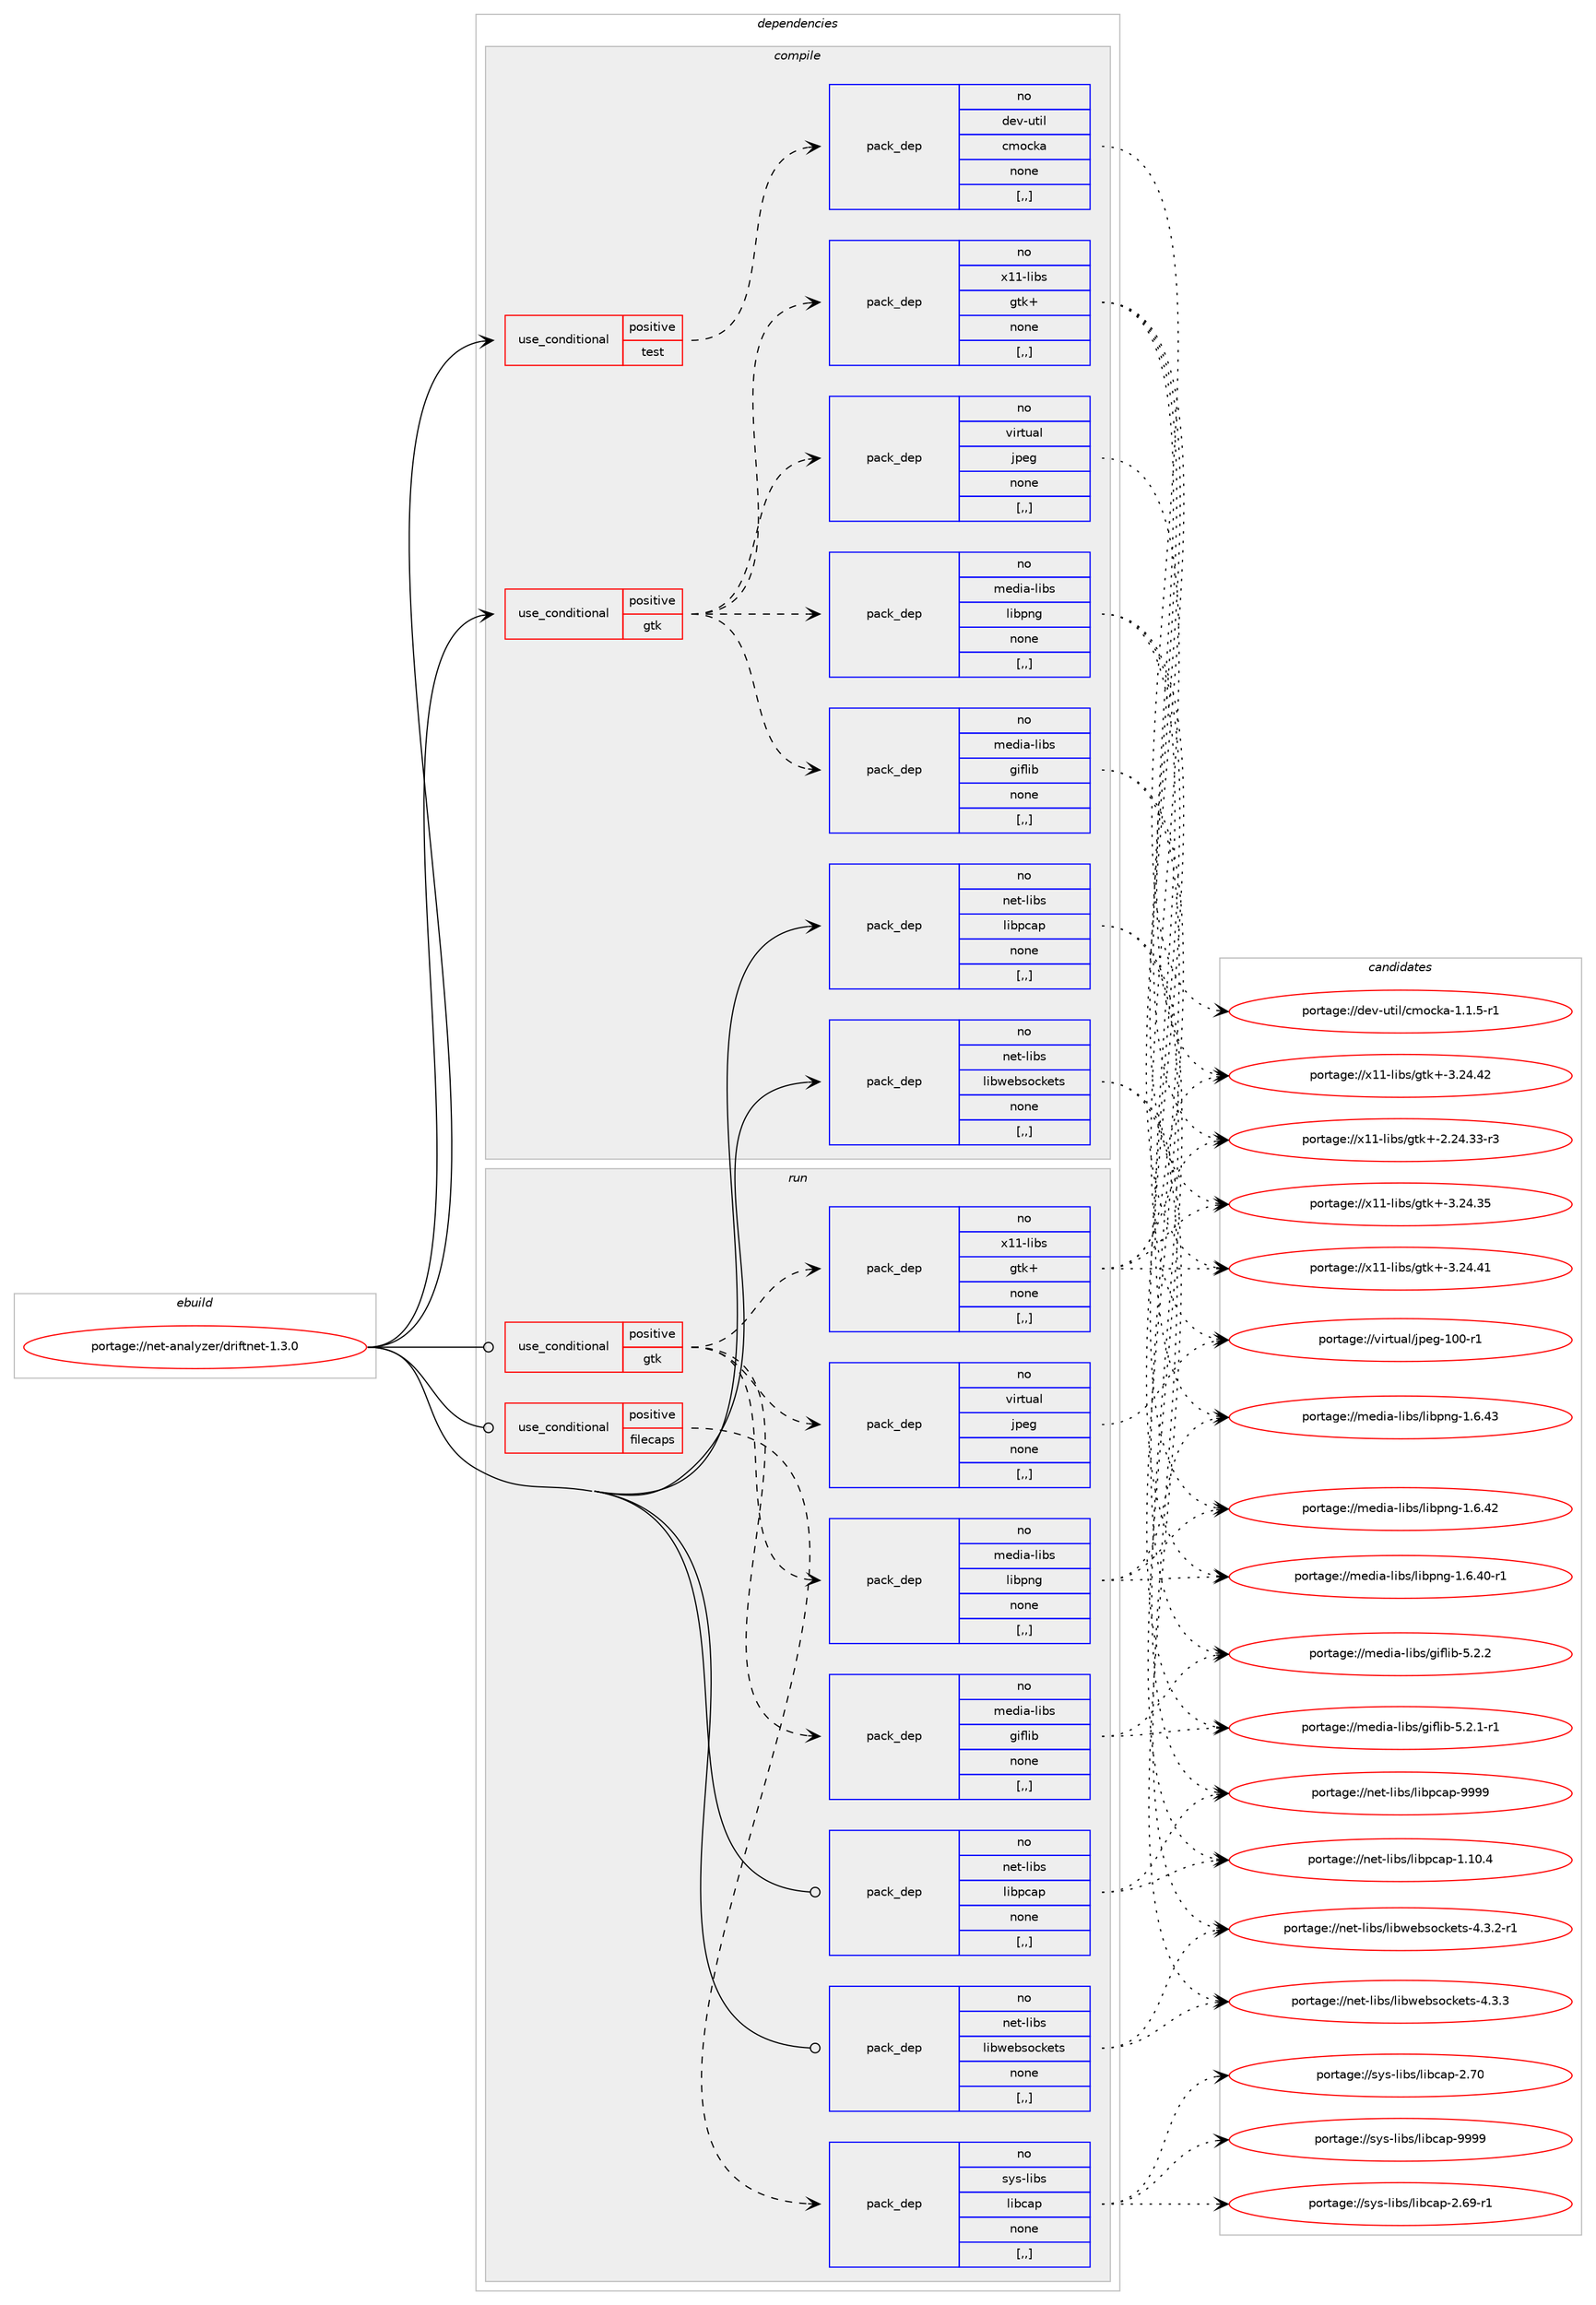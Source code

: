 digraph prolog {

# *************
# Graph options
# *************

newrank=true;
concentrate=true;
compound=true;
graph [rankdir=LR,fontname=Helvetica,fontsize=10,ranksep=1.5];#, ranksep=2.5, nodesep=0.2];
edge  [arrowhead=vee];
node  [fontname=Helvetica,fontsize=10];

# **********
# The ebuild
# **********

subgraph cluster_leftcol {
color=gray;
rank=same;
label=<<i>ebuild</i>>;
id [label="portage://net-analyzer/driftnet-1.3.0", color=red, width=4, href="../net-analyzer/driftnet-1.3.0.svg"];
}

# ****************
# The dependencies
# ****************

subgraph cluster_midcol {
color=gray;
label=<<i>dependencies</i>>;
subgraph cluster_compile {
fillcolor="#eeeeee";
style=filled;
label=<<i>compile</i>>;
subgraph cond84523 {
dependency328760 [label=<<TABLE BORDER="0" CELLBORDER="1" CELLSPACING="0" CELLPADDING="4"><TR><TD ROWSPAN="3" CELLPADDING="10">use_conditional</TD></TR><TR><TD>positive</TD></TR><TR><TD>gtk</TD></TR></TABLE>>, shape=none, color=red];
subgraph pack241742 {
dependency328761 [label=<<TABLE BORDER="0" CELLBORDER="1" CELLSPACING="0" CELLPADDING="4" WIDTH="220"><TR><TD ROWSPAN="6" CELLPADDING="30">pack_dep</TD></TR><TR><TD WIDTH="110">no</TD></TR><TR><TD>media-libs</TD></TR><TR><TD>giflib</TD></TR><TR><TD>none</TD></TR><TR><TD>[,,]</TD></TR></TABLE>>, shape=none, color=blue];
}
dependency328760:e -> dependency328761:w [weight=20,style="dashed",arrowhead="vee"];
subgraph pack241743 {
dependency328762 [label=<<TABLE BORDER="0" CELLBORDER="1" CELLSPACING="0" CELLPADDING="4" WIDTH="220"><TR><TD ROWSPAN="6" CELLPADDING="30">pack_dep</TD></TR><TR><TD WIDTH="110">no</TD></TR><TR><TD>media-libs</TD></TR><TR><TD>libpng</TD></TR><TR><TD>none</TD></TR><TR><TD>[,,]</TD></TR></TABLE>>, shape=none, color=blue];
}
dependency328760:e -> dependency328762:w [weight=20,style="dashed",arrowhead="vee"];
subgraph pack241744 {
dependency328763 [label=<<TABLE BORDER="0" CELLBORDER="1" CELLSPACING="0" CELLPADDING="4" WIDTH="220"><TR><TD ROWSPAN="6" CELLPADDING="30">pack_dep</TD></TR><TR><TD WIDTH="110">no</TD></TR><TR><TD>virtual</TD></TR><TR><TD>jpeg</TD></TR><TR><TD>none</TD></TR><TR><TD>[,,]</TD></TR></TABLE>>, shape=none, color=blue];
}
dependency328760:e -> dependency328763:w [weight=20,style="dashed",arrowhead="vee"];
subgraph pack241745 {
dependency328764 [label=<<TABLE BORDER="0" CELLBORDER="1" CELLSPACING="0" CELLPADDING="4" WIDTH="220"><TR><TD ROWSPAN="6" CELLPADDING="30">pack_dep</TD></TR><TR><TD WIDTH="110">no</TD></TR><TR><TD>x11-libs</TD></TR><TR><TD>gtk+</TD></TR><TR><TD>none</TD></TR><TR><TD>[,,]</TD></TR></TABLE>>, shape=none, color=blue];
}
dependency328760:e -> dependency328764:w [weight=20,style="dashed",arrowhead="vee"];
}
id:e -> dependency328760:w [weight=20,style="solid",arrowhead="vee"];
subgraph cond84524 {
dependency328765 [label=<<TABLE BORDER="0" CELLBORDER="1" CELLSPACING="0" CELLPADDING="4"><TR><TD ROWSPAN="3" CELLPADDING="10">use_conditional</TD></TR><TR><TD>positive</TD></TR><TR><TD>test</TD></TR></TABLE>>, shape=none, color=red];
subgraph pack241746 {
dependency328766 [label=<<TABLE BORDER="0" CELLBORDER="1" CELLSPACING="0" CELLPADDING="4" WIDTH="220"><TR><TD ROWSPAN="6" CELLPADDING="30">pack_dep</TD></TR><TR><TD WIDTH="110">no</TD></TR><TR><TD>dev-util</TD></TR><TR><TD>cmocka</TD></TR><TR><TD>none</TD></TR><TR><TD>[,,]</TD></TR></TABLE>>, shape=none, color=blue];
}
dependency328765:e -> dependency328766:w [weight=20,style="dashed",arrowhead="vee"];
}
id:e -> dependency328765:w [weight=20,style="solid",arrowhead="vee"];
subgraph pack241747 {
dependency328767 [label=<<TABLE BORDER="0" CELLBORDER="1" CELLSPACING="0" CELLPADDING="4" WIDTH="220"><TR><TD ROWSPAN="6" CELLPADDING="30">pack_dep</TD></TR><TR><TD WIDTH="110">no</TD></TR><TR><TD>net-libs</TD></TR><TR><TD>libpcap</TD></TR><TR><TD>none</TD></TR><TR><TD>[,,]</TD></TR></TABLE>>, shape=none, color=blue];
}
id:e -> dependency328767:w [weight=20,style="solid",arrowhead="vee"];
subgraph pack241748 {
dependency328768 [label=<<TABLE BORDER="0" CELLBORDER="1" CELLSPACING="0" CELLPADDING="4" WIDTH="220"><TR><TD ROWSPAN="6" CELLPADDING="30">pack_dep</TD></TR><TR><TD WIDTH="110">no</TD></TR><TR><TD>net-libs</TD></TR><TR><TD>libwebsockets</TD></TR><TR><TD>none</TD></TR><TR><TD>[,,]</TD></TR></TABLE>>, shape=none, color=blue];
}
id:e -> dependency328768:w [weight=20,style="solid",arrowhead="vee"];
}
subgraph cluster_compileandrun {
fillcolor="#eeeeee";
style=filled;
label=<<i>compile and run</i>>;
}
subgraph cluster_run {
fillcolor="#eeeeee";
style=filled;
label=<<i>run</i>>;
subgraph cond84525 {
dependency328769 [label=<<TABLE BORDER="0" CELLBORDER="1" CELLSPACING="0" CELLPADDING="4"><TR><TD ROWSPAN="3" CELLPADDING="10">use_conditional</TD></TR><TR><TD>positive</TD></TR><TR><TD>filecaps</TD></TR></TABLE>>, shape=none, color=red];
subgraph pack241749 {
dependency328770 [label=<<TABLE BORDER="0" CELLBORDER="1" CELLSPACING="0" CELLPADDING="4" WIDTH="220"><TR><TD ROWSPAN="6" CELLPADDING="30">pack_dep</TD></TR><TR><TD WIDTH="110">no</TD></TR><TR><TD>sys-libs</TD></TR><TR><TD>libcap</TD></TR><TR><TD>none</TD></TR><TR><TD>[,,]</TD></TR></TABLE>>, shape=none, color=blue];
}
dependency328769:e -> dependency328770:w [weight=20,style="dashed",arrowhead="vee"];
}
id:e -> dependency328769:w [weight=20,style="solid",arrowhead="odot"];
subgraph cond84526 {
dependency328771 [label=<<TABLE BORDER="0" CELLBORDER="1" CELLSPACING="0" CELLPADDING="4"><TR><TD ROWSPAN="3" CELLPADDING="10">use_conditional</TD></TR><TR><TD>positive</TD></TR><TR><TD>gtk</TD></TR></TABLE>>, shape=none, color=red];
subgraph pack241750 {
dependency328772 [label=<<TABLE BORDER="0" CELLBORDER="1" CELLSPACING="0" CELLPADDING="4" WIDTH="220"><TR><TD ROWSPAN="6" CELLPADDING="30">pack_dep</TD></TR><TR><TD WIDTH="110">no</TD></TR><TR><TD>media-libs</TD></TR><TR><TD>giflib</TD></TR><TR><TD>none</TD></TR><TR><TD>[,,]</TD></TR></TABLE>>, shape=none, color=blue];
}
dependency328771:e -> dependency328772:w [weight=20,style="dashed",arrowhead="vee"];
subgraph pack241751 {
dependency328773 [label=<<TABLE BORDER="0" CELLBORDER="1" CELLSPACING="0" CELLPADDING="4" WIDTH="220"><TR><TD ROWSPAN="6" CELLPADDING="30">pack_dep</TD></TR><TR><TD WIDTH="110">no</TD></TR><TR><TD>media-libs</TD></TR><TR><TD>libpng</TD></TR><TR><TD>none</TD></TR><TR><TD>[,,]</TD></TR></TABLE>>, shape=none, color=blue];
}
dependency328771:e -> dependency328773:w [weight=20,style="dashed",arrowhead="vee"];
subgraph pack241752 {
dependency328774 [label=<<TABLE BORDER="0" CELLBORDER="1" CELLSPACING="0" CELLPADDING="4" WIDTH="220"><TR><TD ROWSPAN="6" CELLPADDING="30">pack_dep</TD></TR><TR><TD WIDTH="110">no</TD></TR><TR><TD>virtual</TD></TR><TR><TD>jpeg</TD></TR><TR><TD>none</TD></TR><TR><TD>[,,]</TD></TR></TABLE>>, shape=none, color=blue];
}
dependency328771:e -> dependency328774:w [weight=20,style="dashed",arrowhead="vee"];
subgraph pack241753 {
dependency328775 [label=<<TABLE BORDER="0" CELLBORDER="1" CELLSPACING="0" CELLPADDING="4" WIDTH="220"><TR><TD ROWSPAN="6" CELLPADDING="30">pack_dep</TD></TR><TR><TD WIDTH="110">no</TD></TR><TR><TD>x11-libs</TD></TR><TR><TD>gtk+</TD></TR><TR><TD>none</TD></TR><TR><TD>[,,]</TD></TR></TABLE>>, shape=none, color=blue];
}
dependency328771:e -> dependency328775:w [weight=20,style="dashed",arrowhead="vee"];
}
id:e -> dependency328771:w [weight=20,style="solid",arrowhead="odot"];
subgraph pack241754 {
dependency328776 [label=<<TABLE BORDER="0" CELLBORDER="1" CELLSPACING="0" CELLPADDING="4" WIDTH="220"><TR><TD ROWSPAN="6" CELLPADDING="30">pack_dep</TD></TR><TR><TD WIDTH="110">no</TD></TR><TR><TD>net-libs</TD></TR><TR><TD>libpcap</TD></TR><TR><TD>none</TD></TR><TR><TD>[,,]</TD></TR></TABLE>>, shape=none, color=blue];
}
id:e -> dependency328776:w [weight=20,style="solid",arrowhead="odot"];
subgraph pack241755 {
dependency328777 [label=<<TABLE BORDER="0" CELLBORDER="1" CELLSPACING="0" CELLPADDING="4" WIDTH="220"><TR><TD ROWSPAN="6" CELLPADDING="30">pack_dep</TD></TR><TR><TD WIDTH="110">no</TD></TR><TR><TD>net-libs</TD></TR><TR><TD>libwebsockets</TD></TR><TR><TD>none</TD></TR><TR><TD>[,,]</TD></TR></TABLE>>, shape=none, color=blue];
}
id:e -> dependency328777:w [weight=20,style="solid",arrowhead="odot"];
}
}

# **************
# The candidates
# **************

subgraph cluster_choices {
rank=same;
color=gray;
label=<<i>candidates</i>>;

subgraph choice241742 {
color=black;
nodesep=1;
choice10910110010597451081059811547103105102108105984553465046494511449 [label="portage://media-libs/giflib-5.2.1-r1", color=red, width=4,href="../media-libs/giflib-5.2.1-r1.svg"];
choice1091011001059745108105981154710310510210810598455346504650 [label="portage://media-libs/giflib-5.2.2", color=red, width=4,href="../media-libs/giflib-5.2.2.svg"];
dependency328761:e -> choice10910110010597451081059811547103105102108105984553465046494511449:w [style=dotted,weight="100"];
dependency328761:e -> choice1091011001059745108105981154710310510210810598455346504650:w [style=dotted,weight="100"];
}
subgraph choice241743 {
color=black;
nodesep=1;
choice1091011001059745108105981154710810598112110103454946544652484511449 [label="portage://media-libs/libpng-1.6.40-r1", color=red, width=4,href="../media-libs/libpng-1.6.40-r1.svg"];
choice109101100105974510810598115471081059811211010345494654465250 [label="portage://media-libs/libpng-1.6.42", color=red, width=4,href="../media-libs/libpng-1.6.42.svg"];
choice109101100105974510810598115471081059811211010345494654465251 [label="portage://media-libs/libpng-1.6.43", color=red, width=4,href="../media-libs/libpng-1.6.43.svg"];
dependency328762:e -> choice1091011001059745108105981154710810598112110103454946544652484511449:w [style=dotted,weight="100"];
dependency328762:e -> choice109101100105974510810598115471081059811211010345494654465250:w [style=dotted,weight="100"];
dependency328762:e -> choice109101100105974510810598115471081059811211010345494654465251:w [style=dotted,weight="100"];
}
subgraph choice241744 {
color=black;
nodesep=1;
choice1181051141161179710847106112101103454948484511449 [label="portage://virtual/jpeg-100-r1", color=red, width=4,href="../virtual/jpeg-100-r1.svg"];
dependency328763:e -> choice1181051141161179710847106112101103454948484511449:w [style=dotted,weight="100"];
}
subgraph choice241745 {
color=black;
nodesep=1;
choice12049494510810598115471031161074345504650524651514511451 [label="portage://x11-libs/gtk+-2.24.33-r3", color=red, width=4,href="../x11-libs/gtk+-2.24.33-r3.svg"];
choice1204949451081059811547103116107434551465052465153 [label="portage://x11-libs/gtk+-3.24.35", color=red, width=4,href="../x11-libs/gtk+-3.24.35.svg"];
choice1204949451081059811547103116107434551465052465249 [label="portage://x11-libs/gtk+-3.24.41", color=red, width=4,href="../x11-libs/gtk+-3.24.41.svg"];
choice1204949451081059811547103116107434551465052465250 [label="portage://x11-libs/gtk+-3.24.42", color=red, width=4,href="../x11-libs/gtk+-3.24.42.svg"];
dependency328764:e -> choice12049494510810598115471031161074345504650524651514511451:w [style=dotted,weight="100"];
dependency328764:e -> choice1204949451081059811547103116107434551465052465153:w [style=dotted,weight="100"];
dependency328764:e -> choice1204949451081059811547103116107434551465052465249:w [style=dotted,weight="100"];
dependency328764:e -> choice1204949451081059811547103116107434551465052465250:w [style=dotted,weight="100"];
}
subgraph choice241746 {
color=black;
nodesep=1;
choice10010111845117116105108479910911199107974549464946534511449 [label="portage://dev-util/cmocka-1.1.5-r1", color=red, width=4,href="../dev-util/cmocka-1.1.5-r1.svg"];
dependency328766:e -> choice10010111845117116105108479910911199107974549464946534511449:w [style=dotted,weight="100"];
}
subgraph choice241747 {
color=black;
nodesep=1;
choice11010111645108105981154710810598112999711245494649484652 [label="portage://net-libs/libpcap-1.10.4", color=red, width=4,href="../net-libs/libpcap-1.10.4.svg"];
choice1101011164510810598115471081059811299971124557575757 [label="portage://net-libs/libpcap-9999", color=red, width=4,href="../net-libs/libpcap-9999.svg"];
dependency328767:e -> choice11010111645108105981154710810598112999711245494649484652:w [style=dotted,weight="100"];
dependency328767:e -> choice1101011164510810598115471081059811299971124557575757:w [style=dotted,weight="100"];
}
subgraph choice241748 {
color=black;
nodesep=1;
choice1101011164510810598115471081059811910198115111991071011161154552465146504511449 [label="portage://net-libs/libwebsockets-4.3.2-r1", color=red, width=4,href="../net-libs/libwebsockets-4.3.2-r1.svg"];
choice110101116451081059811547108105981191019811511199107101116115455246514651 [label="portage://net-libs/libwebsockets-4.3.3", color=red, width=4,href="../net-libs/libwebsockets-4.3.3.svg"];
dependency328768:e -> choice1101011164510810598115471081059811910198115111991071011161154552465146504511449:w [style=dotted,weight="100"];
dependency328768:e -> choice110101116451081059811547108105981191019811511199107101116115455246514651:w [style=dotted,weight="100"];
}
subgraph choice241749 {
color=black;
nodesep=1;
choice11512111545108105981154710810598999711245504654574511449 [label="portage://sys-libs/libcap-2.69-r1", color=red, width=4,href="../sys-libs/libcap-2.69-r1.svg"];
choice1151211154510810598115471081059899971124550465548 [label="portage://sys-libs/libcap-2.70", color=red, width=4,href="../sys-libs/libcap-2.70.svg"];
choice1151211154510810598115471081059899971124557575757 [label="portage://sys-libs/libcap-9999", color=red, width=4,href="../sys-libs/libcap-9999.svg"];
dependency328770:e -> choice11512111545108105981154710810598999711245504654574511449:w [style=dotted,weight="100"];
dependency328770:e -> choice1151211154510810598115471081059899971124550465548:w [style=dotted,weight="100"];
dependency328770:e -> choice1151211154510810598115471081059899971124557575757:w [style=dotted,weight="100"];
}
subgraph choice241750 {
color=black;
nodesep=1;
choice10910110010597451081059811547103105102108105984553465046494511449 [label="portage://media-libs/giflib-5.2.1-r1", color=red, width=4,href="../media-libs/giflib-5.2.1-r1.svg"];
choice1091011001059745108105981154710310510210810598455346504650 [label="portage://media-libs/giflib-5.2.2", color=red, width=4,href="../media-libs/giflib-5.2.2.svg"];
dependency328772:e -> choice10910110010597451081059811547103105102108105984553465046494511449:w [style=dotted,weight="100"];
dependency328772:e -> choice1091011001059745108105981154710310510210810598455346504650:w [style=dotted,weight="100"];
}
subgraph choice241751 {
color=black;
nodesep=1;
choice1091011001059745108105981154710810598112110103454946544652484511449 [label="portage://media-libs/libpng-1.6.40-r1", color=red, width=4,href="../media-libs/libpng-1.6.40-r1.svg"];
choice109101100105974510810598115471081059811211010345494654465250 [label="portage://media-libs/libpng-1.6.42", color=red, width=4,href="../media-libs/libpng-1.6.42.svg"];
choice109101100105974510810598115471081059811211010345494654465251 [label="portage://media-libs/libpng-1.6.43", color=red, width=4,href="../media-libs/libpng-1.6.43.svg"];
dependency328773:e -> choice1091011001059745108105981154710810598112110103454946544652484511449:w [style=dotted,weight="100"];
dependency328773:e -> choice109101100105974510810598115471081059811211010345494654465250:w [style=dotted,weight="100"];
dependency328773:e -> choice109101100105974510810598115471081059811211010345494654465251:w [style=dotted,weight="100"];
}
subgraph choice241752 {
color=black;
nodesep=1;
choice1181051141161179710847106112101103454948484511449 [label="portage://virtual/jpeg-100-r1", color=red, width=4,href="../virtual/jpeg-100-r1.svg"];
dependency328774:e -> choice1181051141161179710847106112101103454948484511449:w [style=dotted,weight="100"];
}
subgraph choice241753 {
color=black;
nodesep=1;
choice12049494510810598115471031161074345504650524651514511451 [label="portage://x11-libs/gtk+-2.24.33-r3", color=red, width=4,href="../x11-libs/gtk+-2.24.33-r3.svg"];
choice1204949451081059811547103116107434551465052465153 [label="portage://x11-libs/gtk+-3.24.35", color=red, width=4,href="../x11-libs/gtk+-3.24.35.svg"];
choice1204949451081059811547103116107434551465052465249 [label="portage://x11-libs/gtk+-3.24.41", color=red, width=4,href="../x11-libs/gtk+-3.24.41.svg"];
choice1204949451081059811547103116107434551465052465250 [label="portage://x11-libs/gtk+-3.24.42", color=red, width=4,href="../x11-libs/gtk+-3.24.42.svg"];
dependency328775:e -> choice12049494510810598115471031161074345504650524651514511451:w [style=dotted,weight="100"];
dependency328775:e -> choice1204949451081059811547103116107434551465052465153:w [style=dotted,weight="100"];
dependency328775:e -> choice1204949451081059811547103116107434551465052465249:w [style=dotted,weight="100"];
dependency328775:e -> choice1204949451081059811547103116107434551465052465250:w [style=dotted,weight="100"];
}
subgraph choice241754 {
color=black;
nodesep=1;
choice11010111645108105981154710810598112999711245494649484652 [label="portage://net-libs/libpcap-1.10.4", color=red, width=4,href="../net-libs/libpcap-1.10.4.svg"];
choice1101011164510810598115471081059811299971124557575757 [label="portage://net-libs/libpcap-9999", color=red, width=4,href="../net-libs/libpcap-9999.svg"];
dependency328776:e -> choice11010111645108105981154710810598112999711245494649484652:w [style=dotted,weight="100"];
dependency328776:e -> choice1101011164510810598115471081059811299971124557575757:w [style=dotted,weight="100"];
}
subgraph choice241755 {
color=black;
nodesep=1;
choice1101011164510810598115471081059811910198115111991071011161154552465146504511449 [label="portage://net-libs/libwebsockets-4.3.2-r1", color=red, width=4,href="../net-libs/libwebsockets-4.3.2-r1.svg"];
choice110101116451081059811547108105981191019811511199107101116115455246514651 [label="portage://net-libs/libwebsockets-4.3.3", color=red, width=4,href="../net-libs/libwebsockets-4.3.3.svg"];
dependency328777:e -> choice1101011164510810598115471081059811910198115111991071011161154552465146504511449:w [style=dotted,weight="100"];
dependency328777:e -> choice110101116451081059811547108105981191019811511199107101116115455246514651:w [style=dotted,weight="100"];
}
}

}

